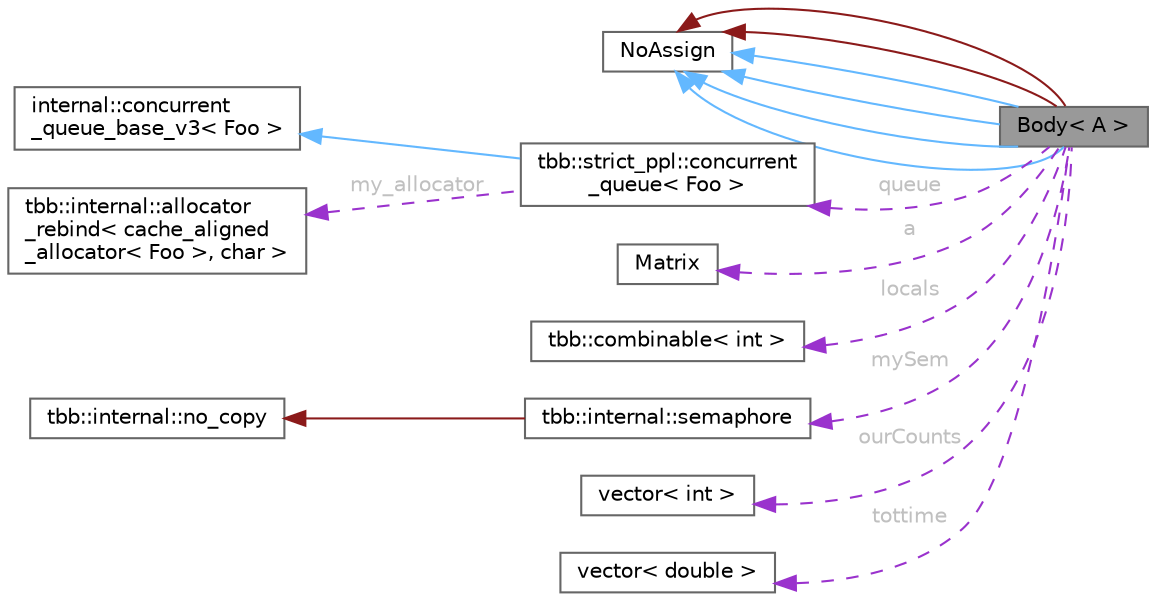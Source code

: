digraph "Body&lt; A &gt;"
{
 // LATEX_PDF_SIZE
  bgcolor="transparent";
  edge [fontname=Helvetica,fontsize=10,labelfontname=Helvetica,labelfontsize=10];
  node [fontname=Helvetica,fontsize=10,shape=box,height=0.2,width=0.4];
  rankdir="LR";
  Node1 [id="Node000001",label="Body\< A \>",height=0.2,width=0.4,color="gray40", fillcolor="grey60", style="filled", fontcolor="black",tooltip=" "];
  Node2 -> Node1 [id="edge1_Node000001_Node000002",dir="back",color="steelblue1",style="solid",tooltip=" "];
  Node2 [id="Node000002",label="NoAssign",height=0.2,width=0.4,color="gray40", fillcolor="white", style="filled",URL="$class_no_assign.html",tooltip="Base class for prohibiting compiler-generated operator="];
  Node2 -> Node1 [id="edge2_Node000001_Node000002",dir="back",color="steelblue1",style="solid",tooltip=" "];
  Node2 -> Node1 [id="edge3_Node000001_Node000002",dir="back",color="steelblue1",style="solid",tooltip=" "];
  Node2 -> Node1 [id="edge4_Node000001_Node000002",dir="back",color="steelblue1",style="solid",tooltip=" "];
  Node2 -> Node1 [id="edge5_Node000001_Node000002",dir="back",color="firebrick4",style="solid",tooltip=" "];
  Node2 -> Node1 [id="edge6_Node000001_Node000002",dir="back",color="firebrick4",style="solid",tooltip=" "];
  Node3 -> Node1 [id="edge7_Node000001_Node000003",dir="back",color="darkorchid3",style="dashed",tooltip=" ",label=" queue",fontcolor="grey" ];
  Node3 [id="Node000003",label="tbb::strict_ppl::concurrent\l_queue\< Foo \>",height=0.2,width=0.4,color="gray40", fillcolor="white", style="filled",URL="$classtbb_1_1strict__ppl_1_1concurrent__queue.html",tooltip=" "];
  Node4 -> Node3 [id="edge8_Node000003_Node000004",dir="back",color="steelblue1",style="solid",tooltip=" "];
  Node4 [id="Node000004",label="internal::concurrent\l_queue_base_v3\< Foo \>",height=0.2,width=0.4,color="gray40", fillcolor="white", style="filled",tooltip=" "];
  Node5 -> Node3 [id="edge9_Node000003_Node000005",dir="back",color="darkorchid3",style="dashed",tooltip=" ",label=" my_allocator",fontcolor="grey" ];
  Node5 [id="Node000005",label="tbb::internal::allocator\l_rebind\< cache_aligned\l_allocator\< Foo \>, char \>",height=0.2,width=0.4,color="gray40", fillcolor="white", style="filled",URL="$structtbb_1_1internal_1_1allocator__rebind.html",tooltip=" "];
  Node6 -> Node1 [id="edge10_Node000001_Node000006",dir="back",color="darkorchid3",style="dashed",tooltip=" ",label=" a",fontcolor="grey" ];
  Node6 [id="Node000006",label="Matrix",height=0.2,width=0.4,color="gray40", fillcolor="white", style="filled",URL="$class_matrix.html",tooltip=" "];
  Node7 -> Node1 [id="edge11_Node000001_Node000007",dir="back",color="darkorchid3",style="dashed",tooltip=" ",label=" locals",fontcolor="grey" ];
  Node7 [id="Node000007",label="tbb::combinable\< int \>",height=0.2,width=0.4,color="gray40", fillcolor="white", style="filled",URL="$classtbb_1_1combinable.html",tooltip=" "];
  Node8 -> Node1 [id="edge12_Node000001_Node000008",dir="back",color="darkorchid3",style="dashed",tooltip=" ",label=" mySem",fontcolor="grey" ];
  Node8 [id="Node000008",label="tbb::internal::semaphore",height=0.2,width=0.4,color="gray40", fillcolor="white", style="filled",URL="$classtbb_1_1internal_1_1semaphore.html",tooltip="Edsger Dijkstra's counting semaphore"];
  Node9 -> Node8 [id="edge13_Node000008_Node000009",dir="back",color="firebrick4",style="solid",tooltip=" "];
  Node9 [id="Node000009",label="tbb::internal::no_copy",height=0.2,width=0.4,color="gray40", fillcolor="white", style="filled",tooltip=" "];
  Node10 -> Node1 [id="edge14_Node000001_Node000010",dir="back",color="darkorchid3",style="dashed",tooltip=" ",label=" ourCounts",fontcolor="grey" ];
  Node10 [id="Node000010",label="vector\< int \>",height=0.2,width=0.4,color="gray40", fillcolor="white", style="filled",URL="$structvector.html",tooltip=" "];
  Node11 -> Node1 [id="edge15_Node000001_Node000011",dir="back",color="darkorchid3",style="dashed",tooltip=" ",label=" tottime",fontcolor="grey" ];
  Node11 [id="Node000011",label="vector\< double \>",height=0.2,width=0.4,color="gray40", fillcolor="white", style="filled",URL="$structvector.html",tooltip=" "];
}
